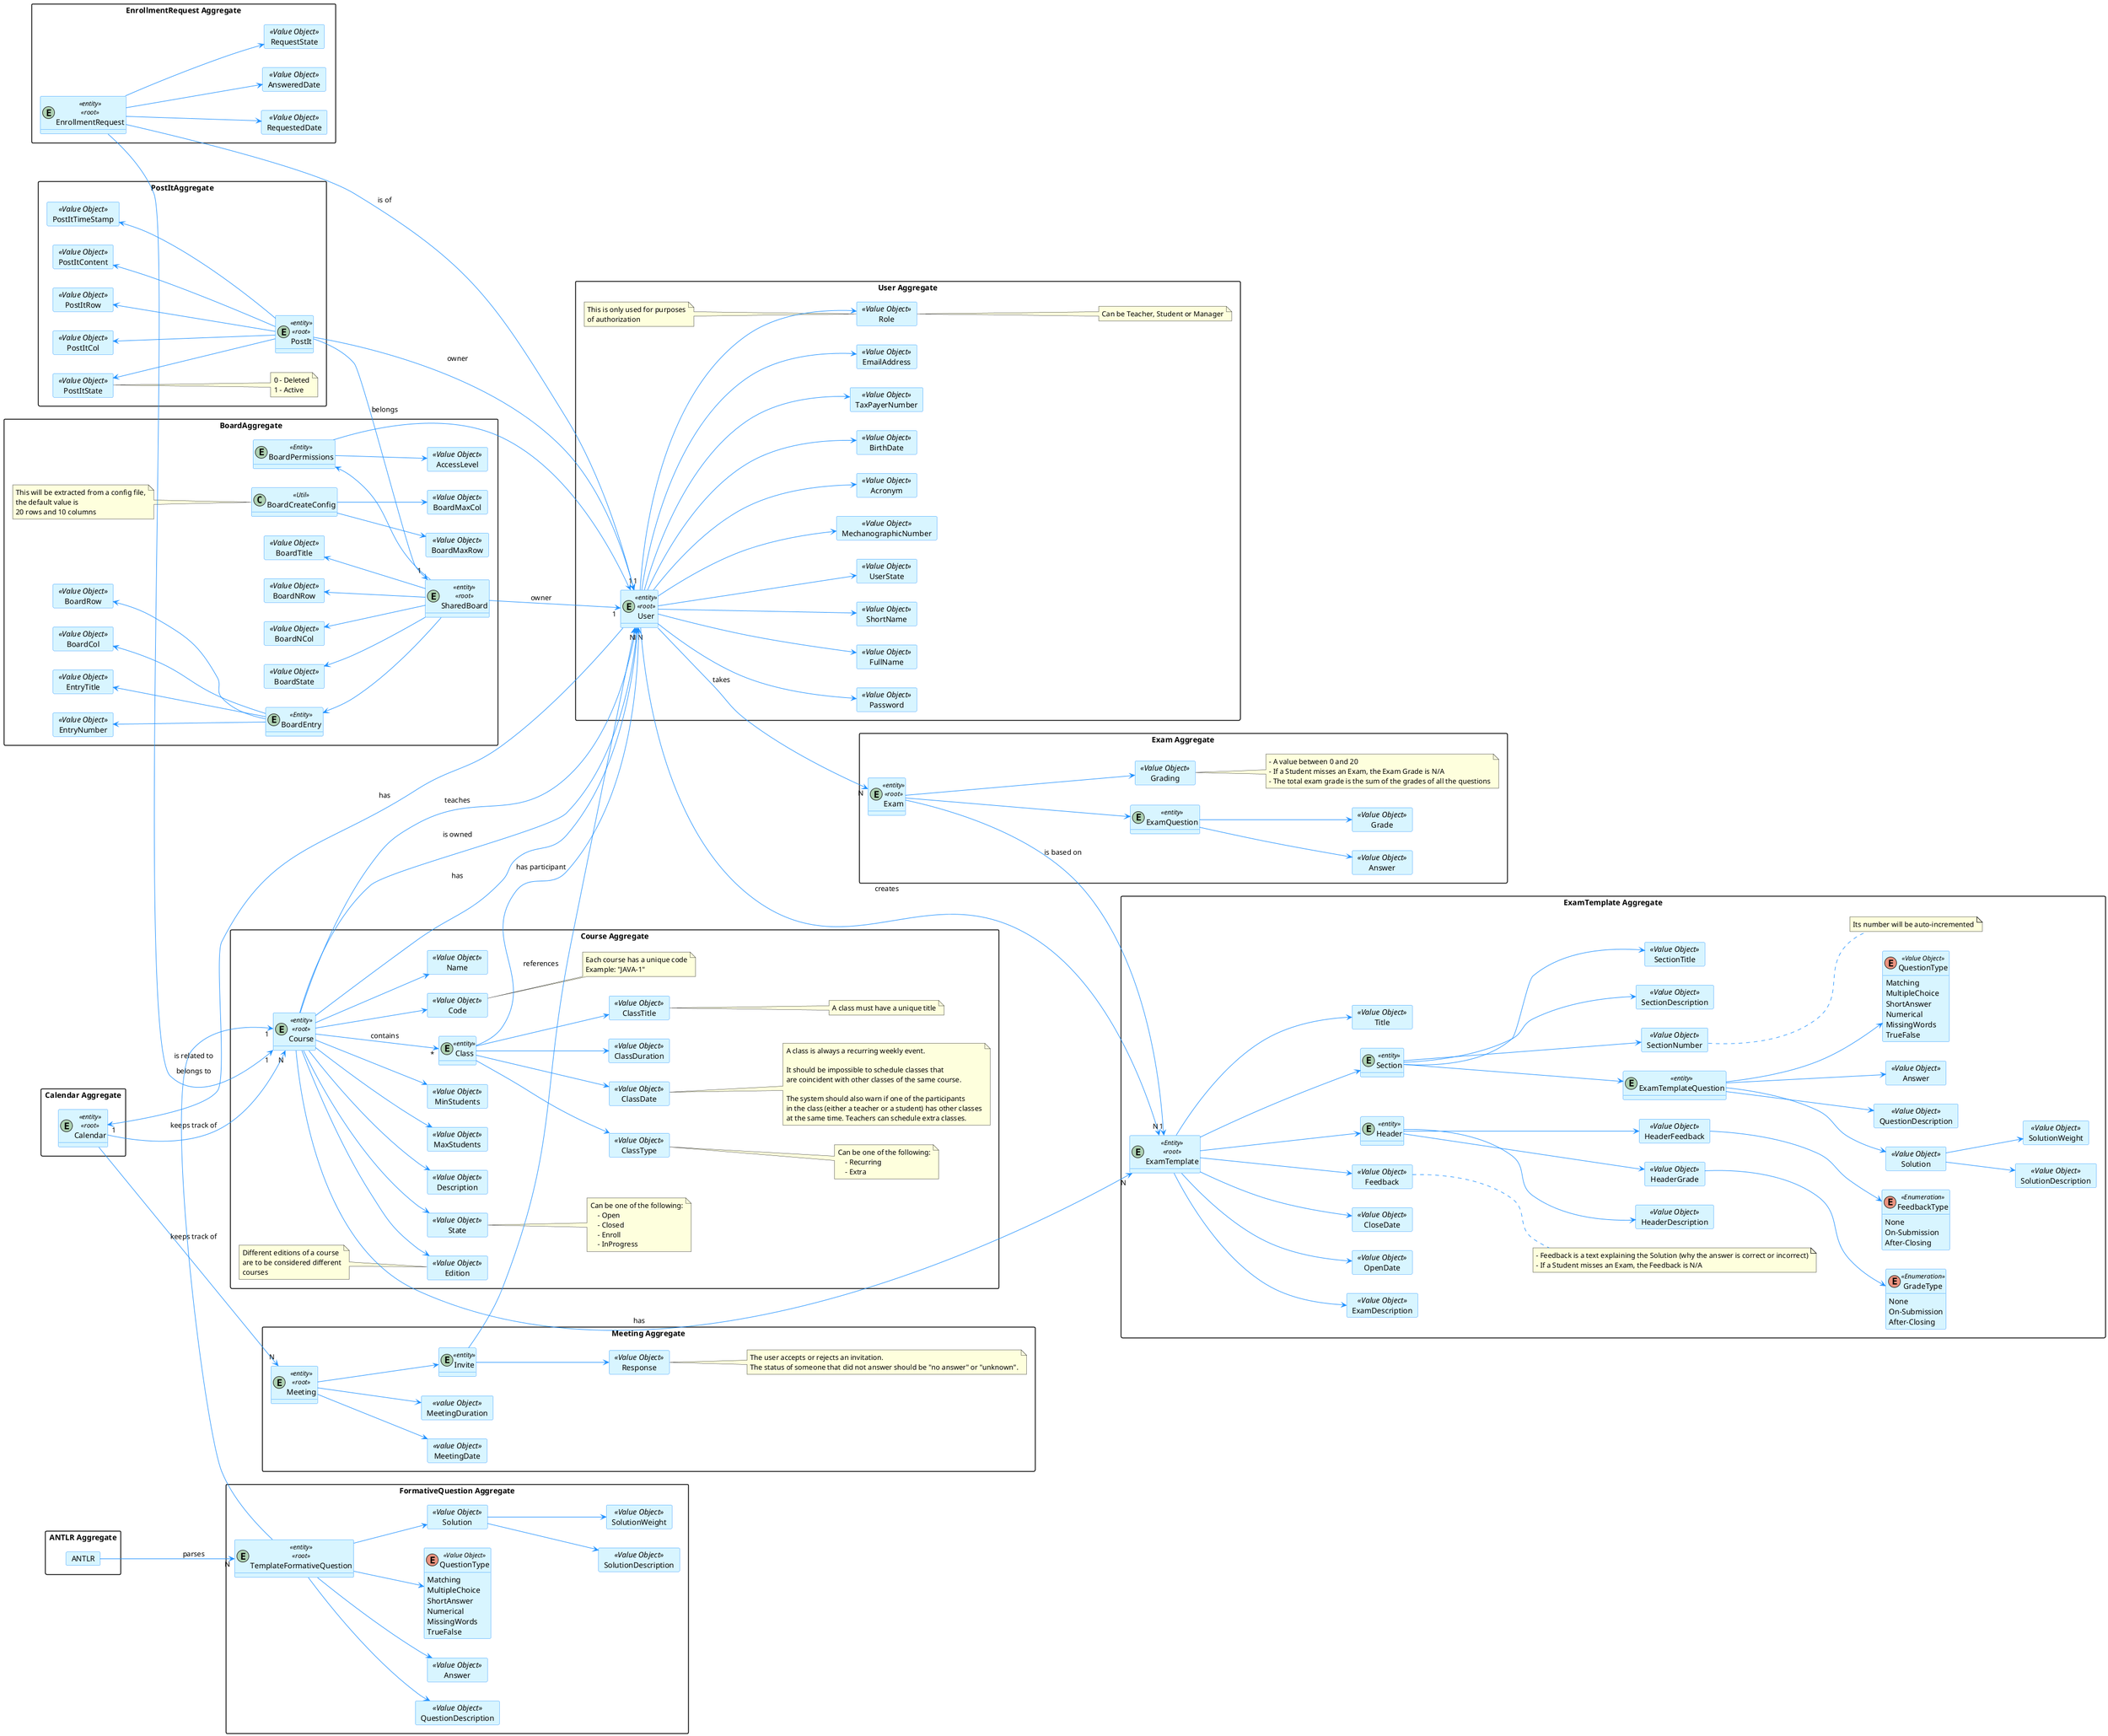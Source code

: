 @startuml
hide methods
left to right direction

skinparam classAttributeIconSize 0

skinparam class {
    LifeLineBorderColor DodgerBlue
    LifeLineBackgroundColor APPLICATION
    BackgroundColor #D8F5FF
    ArrowColor DodgerBlue
    BorderColor DodgerBlue
}

skinparam packageStyle rectangle

skinparam card {
    LifeLineBorderColor DodgerBlue
    LifeLineBackgroundColor APPLICATION
    BackgroundColor #D8F5FF
    ArrowColor DodgerBlue
    BorderColor DodgerBlue
}

package "User Aggregate" {
    entity User <<entity>><<root>>

'User value objects
    card EmailAddress <<Value Object>>{
    }
    card Password <<Value Object>>{
    }
    card FullName <<Value Object>>{
    }
    card ShortName <<Value Object>>{
    }
    card UserState <<Value Object>>{
    }
    card MechanographicNumber <<Value Object>>{
    }
    card Acronym <<Value Object>> {
    }
    card BirthDate <<Value Object>> {
    }
    card TaxPayerNumber <<Value Object>> {
    }
    card Role <<Value Object>> {
    }
    note right of Role: Can be Teacher, Student or Manager

    User --> EmailAddress
    User --> Password
    User --> FullName
    User --> ShortName
    User --> Role
    User --> UserState
    User --> MechanographicNumber
    User --> Acronym
    User --> BirthDate
    User --> TaxPayerNumber

    note left of Role
        This is only used for purposes
        of authorization
    end note
}

package "Course Aggregate" {
    entity Course <<entity>><<root>>

    'Course value objects
    card Code <<Value Object>> {
    }
    card Name <<Value Object>>{
    }
    card State <<Value Object>>{
    }
    card Description <<Value Object>>{
    }
    card MaxStudents <<Value Object>>{
    }
    card MinStudents <<Value Object>>{
    }
    card Edition <<Value Object>>{
    }

    Course --> Name
    Course --> State
    Course --> Description
    Course --> MaxStudents
    Course --> MinStudents
    Course --> Code
    Course --> Edition

    note right of State
        Can be one of the following:
            - Open
            - Closed
            - Enroll
            - InProgress
    end note

    note right of Code
        Each course has a unique code
        Example: "JAVA-1"
    end note

    note left of Edition
        Different editions of a course
        are to be considered different
        courses
    end note

    entity Class <<entity>>

    card ClassDate <<Value Object>>{
    }

    card ClassDuration <<Value Object>>{
    }

    card ClassTitle <<Value Object>>{
    }

    card ClassType <<Value Object>>{
    }

        note right of ClassDate
            A class is always a recurring weekly event.

            It should be impossible to schedule classes that
            are coincident with other classes of the same course.

            The system should also warn if one of the participants
            in the class (either a teacher or a student) has other classes
            at the same time. Teachers can schedule extra classes.
        end note

        note right of ClassTitle
            A class must have a unique title
        end note

    Class --> ClassDate
    Class --> ClassDuration
    Class --> ClassTitle
    Class --> ClassType
    Course --> "*" Class : contains

    note right of ClassType
        Can be one of the following:
            - Recurring
            - Extra
    end note
}

package "EnrollmentRequest Aggregate" {
    entity EnrollmentRequest <<entity>><<root>>

    card RequestedDate <<Value Object>> {
    }

    card AnsweredDate <<Value Object>> {
    }

    card RequestState <<Value Object>>{
    }

    EnrollmentRequest --> RequestedDate
    EnrollmentRequest --> AnsweredDate
    EnrollmentRequest --> RequestState

}

package "Calendar Aggregate" {
    entity Calendar <<entity>><<root>>
}

package "ExamTemplate Aggregate" {
    entity ExamTemplate <<Entity>> <<root>> {
    }

    card Title <<Value Object>> {
    }

    card ExamDescription <<Value Object>> {
    }

    card OpenDate <<Value Object>> {
    }

    card CloseDate <<Value Object>> {
    }

    entity Header <<entity>> {
    }

    card HeaderDescription <<Value Object>> {
    }

    card HeaderGrade <<Value Object>> {
    }

    card HeaderFeedback <<Value Object>> {
    }

    enum FeedbackType <<Enumeration>> {
        None
        On-Submission
        After-Closing
    }

    enum GradeType <<Enumeration>> {
        None
        On-Submission
        After-Closing
    }

    entity Section <<entity>> {
    }

    card SectionNumber <<Value Object>> {
    }

    card SectionDescription <<Value Object>> {
    }

    card SectionTitle <<Value Object>> {
    }

    card Feedback <<Value Object>> {
    }

    entity ExamTemplateQuestion <<entity>> {
    }

    card Solution <<Value Object>> {
    }

    card SolutionDescription <<Value Object>> {
    }

    card SolutionWeight <<Value Object>> {
    }

    card QuestionDescription <<Value Object>> {
    }

    card Answer <<Value Object>> {
    }

    enum QuestionType <<Value Object>> {
        Matching
        MultipleChoice
        ShortAnswer
        Numerical
        MissingWords
        TrueFalse
        }

    ExamTemplate --> Title
    ExamTemplate --> Header
    ExamTemplate --> OpenDate
    ExamTemplate --> CloseDate
    ExamTemplate --> ExamDescription
    ExamTemplate --> Section
    ExamTemplate --> Feedback

    Header --> HeaderDescription
    Header --> HeaderFeedback
    Header --> HeaderGrade

    HeaderGrade --> GradeType
    HeaderFeedback --> FeedbackType

    Section --> SectionDescription
    Section --> SectionTitle
    Section --> ExamTemplateQuestion
    Section --> SectionNumber

    note right of SectionNumber
        Its number will be auto-incremented
    end note

    note right of Feedback
        - Feedback is a text explaining the Solution (why the answer is correct or incorrect)
        - If a Student misses an Exam, the Feedback is N/A
    end note

    ExamTemplateQuestion --> QuestionType
    ExamTemplateQuestion --> QuestionDescription
    ExamTemplateQuestion --> Answer
    ExamTemplateQuestion --> Solution

    Solution --> SolutionDescription
    Solution --> SolutionWeight
}


package "ANTLR Aggregate" {
    card ANTLR {
    }
}

' added
package "FormativeQuestion Aggregate" {
    entity TemplateFormativeQuestion <<entity>> <<root>> {
    }

    card Solution <<Value Object>> {
    }

    card SolutionDescription <<Value Object>> {
    }

    card SolutionWeight <<Value Object>> {
    }

    card QuestionDescription <<Value Object>> {
    }

    card Answer <<Value Object>> {
    }

    enum QuestionType <<Value Object>> {
        Matching
        MultipleChoice
        ShortAnswer
        Numerical
        MissingWords
        TrueFalse
    }

    TemplateFormativeQuestion --> Solution
    TemplateFormativeQuestion --> QuestionType
    TemplateFormativeQuestion --> QuestionDescription
    TemplateFormativeQuestion --> Answer

    Solution --> SolutionDescription
    Solution --> SolutionWeight
}
' end added

package "Exam Aggregate" {
    entity Exam <<entity>> <<root>> {
    }
    entity ExamQuestion <<entity>> {
    }
    card Answer <<Value Object>> {
    }
    card Grade <<Value Object>> {
    }
    card Grading <<Value Object>>{
    }

    Exam --> Grading
    Exam --> ExamQuestion

    ExamQuestion --> Answer
    ExamQuestion --> Grade

    note right of Grading
        - A value between 0 and 20
        - If a Student misses an Exam, the Exam Grade is N/A
        - The total exam grade is the sum of the grades of all the questions
    end note
}

package "Meeting Aggregate" {
    entity Meeting <<entity>><<root>>

    card MeetingDate <<value Object>>{
    }
    card MeetingDuration <<value Object>>{
    }

    entity Invite <<entity>>

    card Response <<Value Object>>{
        }

    note right of Response
        The user accepts or rejects an invitation.
        The status of someone that did not answer should be "no answer" or "unknown".
    end note

    Invite --> Response

    Meeting --> MeetingDate
    Meeting --> MeetingDuration
    Meeting --> Invite
}

package PostItAggregate {
    entity PostIt <<entity>><<root>>
    card PostItContent <<Value Object>>{
    }

    card PostItRow <<Value Object>>{
    }
    card PostItCol <<Value Object>>{
    }
    card PostItTimeStamp <<Value Object>>{
    }
    card PostItState <<Value Object>>{
    }

    note right of PostItState
        0 - Deleted
        1 - Active
    end note

    PostItContent <-- PostIt
    PostItRow <-- PostIt
    PostItCol <-- PostIt
    PostItTimeStamp <-- PostIt
    PostItState <-- PostIt
}

package BoardAggregate {
    entity SharedBoard <<entity>><<root>>
    card BoardTitle <<Value Object>>{
    }
    card BoardNRow <<Value Object>>{
    }
    card BoardNCol <<Value Object>>{
    }
    card BoardState <<Value Object>>{
    }
    card EntryTitle <<Value Object>>{
    }
    card EntryNumber <<Value Object>>{
    }

    BoardTitle <-- SharedBoard
    BoardNRow <-- SharedBoard
    BoardNCol <-- SharedBoard
    BoardState <-- SharedBoard

    entity BoardEntry <<Entity>>{
    }
    card BoardRow <<Value Object>>{
    }
    card BoardCol <<Value Object>>{
    }

    BoardEntry <-- SharedBoard
    BoardRow <-- BoardEntry
    BoardCol <-- BoardEntry
    EntryNumber <-- BoardEntry
    EntryTitle <-- BoardEntry


    entity BoardPermissions <<Entity>>
    card AccessLevel <<Value Object>>{
    }

    BoardPermissions <-- SharedBoard
    BoardPermissions --> User
    BoardPermissions --> AccessLevel

    class BoardCreateConfig <<Util>>

    note left of BoardCreateConfig
        This will be extracted from a config file,
        the default value is
        20 rows and 10 columns
    end note

    card BoardMaxRow <<Value Object>>{
    }
    card BoardMaxCol <<Value Object>>{
    }

    BoardCreateConfig --> BoardMaxRow
    BoardCreateConfig --> BoardMaxCol
}

    Course --> "1" User : is owned
    Course --> "N" User : has
    Course --> "N" User : teaches

    EnrollmentRequest --> "1" User : is of
    EnrollmentRequest --> "1" Course : belongs to

    Calendar --> "N" Course : keeps track of

    User --> "1" Calendar : has

    Class --> User : has participant
    User --> "N" ExamTemplate : creates
    Course --> "N" ExamTemplate : has
    Exam --> "1" ExamTemplate : is based on
    User --> "N" Exam : takes

    Calendar --> "N" Meeting : keeps track of
    Invite --> User : references

    PostIt --> "1" User :owner
    SharedBoard --> "1" User :owner
    PostIt --> "1" SharedBoard :belongs

    TemplateFormativeQuestion -> "1" Course : is related to

    ANTLR --> "N" TemplateFormativeQuestion : parses
@enduml